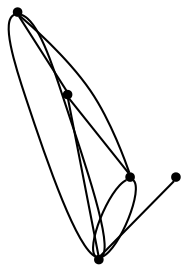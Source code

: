 graph {
  node [shape=point,comment="{\"directed\":false,\"doi\":\"10.1007/978-3-319-50106-2_10\",\"figure\":\"3 (1)\"}"]

  v0 [pos="481.3481387208247,423.8373500777116"]
  v1 [pos="455.097075316539,237.4347664771468"]
  v2 [pos="397.33893656341655,394.95813388056575"]
  v3 [pos="350.08139168131527,423.8373500777116"]
  v4 [pos="371.0847414295593,423.8373500777116"]

  v3 -- v2 [id="-2",pos="350.08139168131527,423.8373500777116 397.33893656341655,394.95813388056575 397.33893656341655,394.95813388056575 397.33893656341655,394.95813388056575"]
  v2 -- v1 [id="-3",pos="397.33893656341655,394.95813388056575 455.097075316539,237.4347664771468 455.097075316539,237.4347664771468 455.097075316539,237.4347664771468"]
  v4 -- v1 [id="-7",pos="371.0847414295593,423.8373500777116 455.097075316539,237.4347664771468 455.097075316539,237.4347664771468 455.097075316539,237.4347664771468"]
  v0 -- v1 [id="-9",pos="481.3481387208247,423.8373500777116 455.097075316539,237.4347664771468 455.097075316539,237.4347664771468 455.097075316539,237.4347664771468"]
  v0 -- v3 [id="-10",pos="481.3481387208247,423.8373500777116 494.47876544493556,515.7258114960036 494.47876544493556,515.7258114960036 494.47876544493556,515.7258114960036 347.4553490014361,515.7258114960036 347.4553490014361,515.7258114960036 347.4553490014361,515.7258114960036 350.08139168131527,423.8373500777116 350.08139168131527,423.8373500777116 350.08139168131527,423.8373500777116"]
  v3 -- v1 [id="-12",pos="350.08139168131527,423.8373500777116 347.4553490014361,169.17470842914622 347.4553490014361,169.17470842914622 347.4553490014361,169.17470842914622 494.47876544493556,169.17470842914622 494.47876544493556,169.17470842914622 494.47876544493556,169.17470842914622 455.097075316539,237.4347664771468 455.097075316539,237.4347664771468 455.097075316539,237.4347664771468"]
  v1 -- v0 [id="-14",pos="455.097075316539,237.4347664771468 436.7195615858166,310.9498977237733 436.7195615858166,310.9498977237733 436.7195615858166,310.9498977237733 499.7296108305488,310.9498977237733 499.7296108305488,310.9498977237733 499.7296108305488,310.9498977237733 499.7296108305488,321.4514279960246 499.7296108305488,321.4514279960246 499.7296108305488,321.4514279960246 436.7195615858166,321.4514279960246 436.7195615858166,321.4514279960246 436.7195615858166,321.4514279960246 481.3481387208247,423.8373500777116 481.3481387208247,423.8373500777116 481.3481387208247,423.8373500777116"]
  v2 -- v1 [id="-16",pos="397.33893656341655,394.95813388056575 426.217902608799,321.4514279960246 426.217902608799,321.4514279960246 426.217902608799,321.4514279960246 347.4553490014361,321.4514279960246 347.4553490014361,321.4514279960246 347.4553490014361,321.4514279960246 347.4553490014361,310.9498977237733 347.4553490014361,310.9498977237733 347.4553490014361,310.9498977237733 426.217902608799,310.9498977237733 426.217902608799,310.9498977237733 426.217902608799,310.9498977237733 455.097075316539,237.4347664771468 455.097075316539,237.4347664771468 455.097075316539,237.4347664771468"]
  v2 -- v0 [id="-17",pos="397.33893656341655,394.95813388056575 426.217902608799,531.4823195854233 426.217902608799,531.4823195854233 426.217902608799,531.4823195854233 436.7195615858166,531.4823195854233 436.7195615858166,531.4823195854233 436.7195615858166,531.4823195854233 481.3481387208247,423.8373500777116 481.3481387208247,423.8373500777116 481.3481387208247,423.8373500777116"]
}